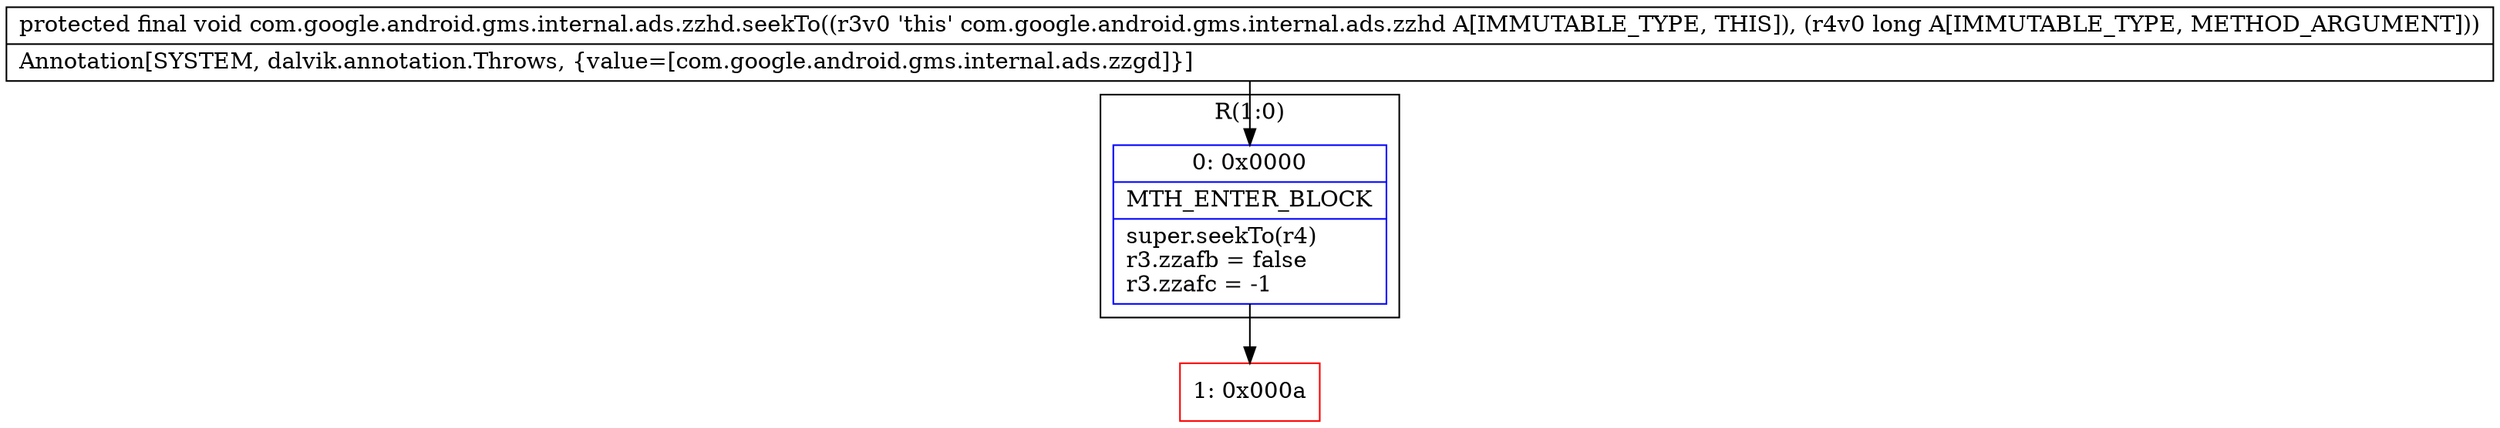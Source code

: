 digraph "CFG forcom.google.android.gms.internal.ads.zzhd.seekTo(J)V" {
subgraph cluster_Region_1404512335 {
label = "R(1:0)";
node [shape=record,color=blue];
Node_0 [shape=record,label="{0\:\ 0x0000|MTH_ENTER_BLOCK\l|super.seekTo(r4)\lr3.zzafb = false\lr3.zzafc = \-1\l}"];
}
Node_1 [shape=record,color=red,label="{1\:\ 0x000a}"];
MethodNode[shape=record,label="{protected final void com.google.android.gms.internal.ads.zzhd.seekTo((r3v0 'this' com.google.android.gms.internal.ads.zzhd A[IMMUTABLE_TYPE, THIS]), (r4v0 long A[IMMUTABLE_TYPE, METHOD_ARGUMENT]))  | Annotation[SYSTEM, dalvik.annotation.Throws, \{value=[com.google.android.gms.internal.ads.zzgd]\}]\l}"];
MethodNode -> Node_0;
Node_0 -> Node_1;
}

